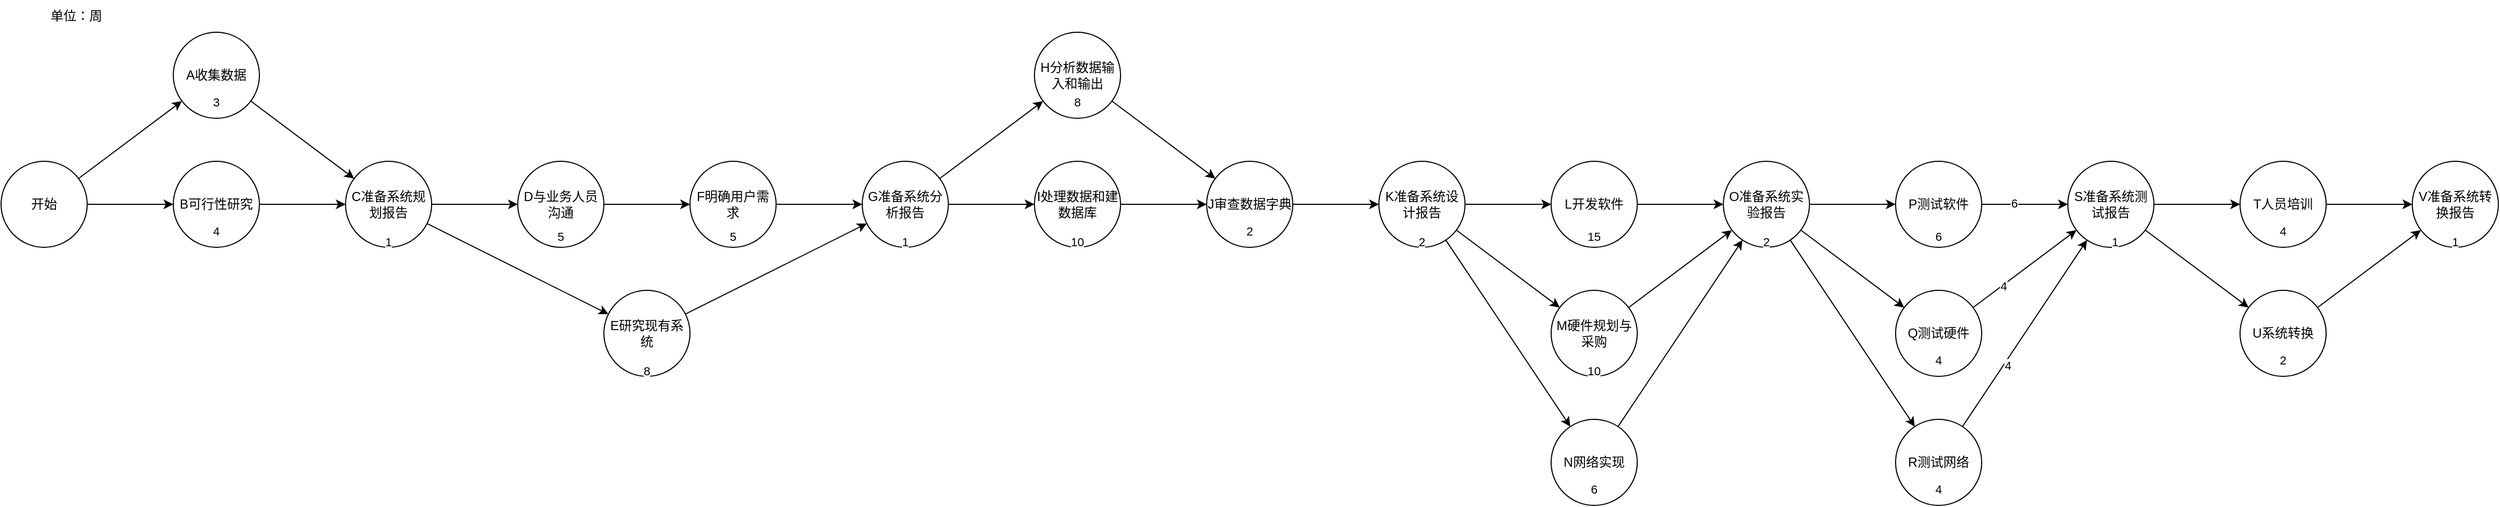 <mxfile>
    <diagram id="JsfcEig1ydpKxeluR70W" name="第 1 页">
        <mxGraphModel dx="492" dy="226" grid="1" gridSize="10" guides="1" tooltips="1" connect="1" arrows="1" fold="1" page="1" pageScale="1" pageWidth="827" pageHeight="1169" math="0" shadow="0">
            <root>
                <mxCell id="0"/>
                <mxCell id="1" parent="0"/>
                <mxCell id="25" style="edgeStyle=none;html=1;" edge="1" parent="1" source="2" target="4">
                    <mxGeometry relative="1" as="geometry"/>
                </mxCell>
                <mxCell id="2" value="A收集数据" style="ellipse;whiteSpace=wrap;html=1;aspect=fixed;" vertex="1" parent="1">
                    <mxGeometry x="160" y="40" width="80" height="80" as="geometry"/>
                </mxCell>
                <mxCell id="26" style="edgeStyle=none;html=1;" edge="1" parent="1" source="3" target="4">
                    <mxGeometry relative="1" as="geometry"/>
                </mxCell>
                <mxCell id="3" value="B可行性研究" style="ellipse;whiteSpace=wrap;html=1;aspect=fixed;" vertex="1" parent="1">
                    <mxGeometry x="160" y="160" width="80" height="80" as="geometry"/>
                </mxCell>
                <mxCell id="27" style="edgeStyle=none;html=1;" edge="1" parent="1" source="4" target="5">
                    <mxGeometry relative="1" as="geometry"/>
                </mxCell>
                <mxCell id="28" style="edgeStyle=none;html=1;" edge="1" parent="1" source="4" target="6">
                    <mxGeometry relative="1" as="geometry"/>
                </mxCell>
                <mxCell id="4" value="C准备系统规划报告" style="ellipse;whiteSpace=wrap;html=1;aspect=fixed;" vertex="1" parent="1">
                    <mxGeometry x="320" y="160" width="80" height="80" as="geometry"/>
                </mxCell>
                <mxCell id="29" style="edgeStyle=none;html=1;" edge="1" parent="1" source="5" target="7">
                    <mxGeometry relative="1" as="geometry"/>
                </mxCell>
                <mxCell id="5" value="D与业务人员沟通" style="ellipse;whiteSpace=wrap;html=1;aspect=fixed;" vertex="1" parent="1">
                    <mxGeometry x="480" y="160" width="80" height="80" as="geometry"/>
                </mxCell>
                <mxCell id="30" style="edgeStyle=none;html=1;" edge="1" parent="1" source="6" target="8">
                    <mxGeometry relative="1" as="geometry"/>
                </mxCell>
                <mxCell id="6" value="E研究现有系统" style="ellipse;whiteSpace=wrap;html=1;aspect=fixed;" vertex="1" parent="1">
                    <mxGeometry x="560" y="280" width="80" height="80" as="geometry"/>
                </mxCell>
                <mxCell id="31" style="edgeStyle=none;html=1;" edge="1" parent="1" source="7" target="8">
                    <mxGeometry relative="1" as="geometry"/>
                </mxCell>
                <mxCell id="7" value="F明确用户需求" style="ellipse;whiteSpace=wrap;html=1;aspect=fixed;" vertex="1" parent="1">
                    <mxGeometry x="640" y="160" width="80" height="80" as="geometry"/>
                </mxCell>
                <mxCell id="32" style="edgeStyle=none;html=1;" edge="1" parent="1" source="8" target="9">
                    <mxGeometry relative="1" as="geometry"/>
                </mxCell>
                <mxCell id="33" value="" style="edgeStyle=none;html=1;" edge="1" parent="1" source="8" target="10">
                    <mxGeometry relative="1" as="geometry"/>
                </mxCell>
                <mxCell id="8" value="G准备系统分析报告" style="ellipse;whiteSpace=wrap;html=1;aspect=fixed;" vertex="1" parent="1">
                    <mxGeometry x="800" y="160" width="80" height="80" as="geometry"/>
                </mxCell>
                <mxCell id="34" style="edgeStyle=none;html=1;" edge="1" parent="1" source="9" target="11">
                    <mxGeometry relative="1" as="geometry"/>
                </mxCell>
                <mxCell id="9" value="H分析数据输入和输出" style="ellipse;whiteSpace=wrap;html=1;aspect=fixed;" vertex="1" parent="1">
                    <mxGeometry x="960" y="40" width="80" height="80" as="geometry"/>
                </mxCell>
                <mxCell id="35" style="edgeStyle=none;html=1;" edge="1" parent="1" source="10" target="11">
                    <mxGeometry relative="1" as="geometry"/>
                </mxCell>
                <mxCell id="10" value="I处理数据和建数据库" style="ellipse;whiteSpace=wrap;html=1;aspect=fixed;" vertex="1" parent="1">
                    <mxGeometry x="960" y="160" width="80" height="80" as="geometry"/>
                </mxCell>
                <mxCell id="36" style="edgeStyle=none;html=1;" edge="1" parent="1" source="11" target="12">
                    <mxGeometry relative="1" as="geometry"/>
                </mxCell>
                <mxCell id="11" value="J审查数据字典" style="ellipse;whiteSpace=wrap;html=1;aspect=fixed;" vertex="1" parent="1">
                    <mxGeometry x="1120" y="160" width="80" height="80" as="geometry"/>
                </mxCell>
                <mxCell id="37" style="edgeStyle=none;html=1;" edge="1" parent="1" source="12" target="13">
                    <mxGeometry relative="1" as="geometry"/>
                </mxCell>
                <mxCell id="38" style="edgeStyle=none;html=1;" edge="1" parent="1" source="12" target="14">
                    <mxGeometry relative="1" as="geometry"/>
                </mxCell>
                <mxCell id="39" style="edgeStyle=none;html=1;" edge="1" parent="1" source="12" target="15">
                    <mxGeometry relative="1" as="geometry"/>
                </mxCell>
                <mxCell id="12" value="K准备系统设计报告" style="ellipse;whiteSpace=wrap;html=1;aspect=fixed;" vertex="1" parent="1">
                    <mxGeometry x="1280" y="160" width="80" height="80" as="geometry"/>
                </mxCell>
                <mxCell id="40" style="edgeStyle=none;html=1;" edge="1" parent="1" source="13" target="16">
                    <mxGeometry relative="1" as="geometry"/>
                </mxCell>
                <mxCell id="13" value="L开发软件" style="ellipse;whiteSpace=wrap;html=1;aspect=fixed;" vertex="1" parent="1">
                    <mxGeometry x="1440" y="160" width="80" height="80" as="geometry"/>
                </mxCell>
                <mxCell id="41" style="edgeStyle=none;html=1;" edge="1" parent="1" source="14" target="16">
                    <mxGeometry relative="1" as="geometry"/>
                </mxCell>
                <mxCell id="14" value="M硬件规划与采购" style="ellipse;whiteSpace=wrap;html=1;aspect=fixed;" vertex="1" parent="1">
                    <mxGeometry x="1440" y="280" width="80" height="80" as="geometry"/>
                </mxCell>
                <mxCell id="42" value="" style="edgeStyle=none;html=1;" edge="1" parent="1" source="15" target="16">
                    <mxGeometry relative="1" as="geometry"/>
                </mxCell>
                <mxCell id="15" value="N网络实现" style="ellipse;whiteSpace=wrap;html=1;aspect=fixed;" vertex="1" parent="1">
                    <mxGeometry x="1440" y="400" width="80" height="80" as="geometry"/>
                </mxCell>
                <mxCell id="43" style="edgeStyle=none;html=1;" edge="1" parent="1" source="16" target="17">
                    <mxGeometry relative="1" as="geometry"/>
                </mxCell>
                <mxCell id="44" style="edgeStyle=none;html=1;" edge="1" parent="1" source="16" target="18">
                    <mxGeometry relative="1" as="geometry"/>
                </mxCell>
                <mxCell id="45" style="edgeStyle=none;html=1;" edge="1" parent="1" source="16" target="19">
                    <mxGeometry relative="1" as="geometry"/>
                </mxCell>
                <mxCell id="16" value="O准备系统实验报告" style="ellipse;whiteSpace=wrap;html=1;aspect=fixed;" vertex="1" parent="1">
                    <mxGeometry x="1600" y="160" width="80" height="80" as="geometry"/>
                </mxCell>
                <mxCell id="46" style="edgeStyle=none;html=1;" edge="1" parent="1" source="17" target="20">
                    <mxGeometry relative="1" as="geometry"/>
                </mxCell>
                <mxCell id="74" value="6" style="edgeLabel;html=1;align=center;verticalAlign=middle;resizable=0;points=[];" vertex="1" connectable="0" parent="46">
                    <mxGeometry x="-0.245" y="1" relative="1" as="geometry">
                        <mxPoint as="offset"/>
                    </mxGeometry>
                </mxCell>
                <mxCell id="17" value="P测试软件" style="ellipse;whiteSpace=wrap;html=1;aspect=fixed;" vertex="1" parent="1">
                    <mxGeometry x="1760" y="160" width="80" height="80" as="geometry"/>
                </mxCell>
                <mxCell id="48" style="edgeStyle=none;html=1;" edge="1" parent="1" source="18" target="20">
                    <mxGeometry relative="1" as="geometry"/>
                </mxCell>
                <mxCell id="75" value="4" style="edgeLabel;html=1;align=center;verticalAlign=middle;resizable=0;points=[];" vertex="1" connectable="0" parent="48">
                    <mxGeometry x="-0.424" y="-1" relative="1" as="geometry">
                        <mxPoint as="offset"/>
                    </mxGeometry>
                </mxCell>
                <mxCell id="18" value="Q测试硬件" style="ellipse;whiteSpace=wrap;html=1;aspect=fixed;" vertex="1" parent="1">
                    <mxGeometry x="1760" y="280" width="80" height="80" as="geometry"/>
                </mxCell>
                <mxCell id="49" style="edgeStyle=none;html=1;" edge="1" parent="1" source="19" target="20">
                    <mxGeometry relative="1" as="geometry"/>
                </mxCell>
                <mxCell id="76" value="4" style="edgeLabel;html=1;align=center;verticalAlign=middle;resizable=0;points=[];" vertex="1" connectable="0" parent="49">
                    <mxGeometry x="-0.322" y="-3" relative="1" as="geometry">
                        <mxPoint as="offset"/>
                    </mxGeometry>
                </mxCell>
                <mxCell id="19" value="R测试网络" style="ellipse;whiteSpace=wrap;html=1;aspect=fixed;" vertex="1" parent="1">
                    <mxGeometry x="1760" y="400" width="80" height="80" as="geometry"/>
                </mxCell>
                <mxCell id="50" style="edgeStyle=none;html=1;" edge="1" parent="1" source="20" target="21">
                    <mxGeometry relative="1" as="geometry"/>
                </mxCell>
                <mxCell id="51" style="edgeStyle=none;html=1;" edge="1" parent="1" source="20" target="22">
                    <mxGeometry relative="1" as="geometry"/>
                </mxCell>
                <mxCell id="20" value="S准备系统测试报告" style="ellipse;whiteSpace=wrap;html=1;aspect=fixed;" vertex="1" parent="1">
                    <mxGeometry x="1920" y="160" width="80" height="80" as="geometry"/>
                </mxCell>
                <mxCell id="52" style="edgeStyle=none;html=1;" edge="1" parent="1" source="21" target="23">
                    <mxGeometry relative="1" as="geometry"/>
                </mxCell>
                <mxCell id="21" value="T人员培训" style="ellipse;whiteSpace=wrap;html=1;aspect=fixed;" vertex="1" parent="1">
                    <mxGeometry x="2080" y="160" width="80" height="80" as="geometry"/>
                </mxCell>
                <mxCell id="53" style="edgeStyle=none;html=1;" edge="1" parent="1" source="22" target="23">
                    <mxGeometry relative="1" as="geometry"/>
                </mxCell>
                <mxCell id="22" value="U系统转换" style="ellipse;whiteSpace=wrap;html=1;aspect=fixed;" vertex="1" parent="1">
                    <mxGeometry x="2080" y="280" width="80" height="80" as="geometry"/>
                </mxCell>
                <mxCell id="23" value="V准备系统转换报告" style="ellipse;whiteSpace=wrap;html=1;aspect=fixed;" vertex="1" parent="1">
                    <mxGeometry x="2240" y="160" width="80" height="80" as="geometry"/>
                </mxCell>
                <mxCell id="55" value="单位：周" style="text;html=1;strokeColor=none;fillColor=none;align=center;verticalAlign=middle;whiteSpace=wrap;rounded=0;" vertex="1" parent="1">
                    <mxGeometry x="40" y="10" width="60" height="30" as="geometry"/>
                </mxCell>
                <mxCell id="87" style="edgeStyle=none;html=1;" edge="1" parent="1" source="86" target="2">
                    <mxGeometry relative="1" as="geometry"/>
                </mxCell>
                <mxCell id="88" style="edgeStyle=none;html=1;" edge="1" parent="1" source="86" target="3">
                    <mxGeometry relative="1" as="geometry"/>
                </mxCell>
                <mxCell id="86" value="开始" style="ellipse;whiteSpace=wrap;html=1;aspect=fixed;" vertex="1" parent="1">
                    <mxGeometry y="160" width="80" height="80" as="geometry"/>
                </mxCell>
                <mxCell id="90" value="3" style="text;html=1;strokeColor=none;fillColor=none;align=center;verticalAlign=middle;whiteSpace=wrap;rounded=0;labelBackgroundColor=default;fontFamily=Helvetica;fontSize=11;fontColor=default;" vertex="1" parent="1">
                    <mxGeometry x="170" y="90" width="60" height="30" as="geometry"/>
                </mxCell>
                <mxCell id="91" value="4" style="text;html=1;strokeColor=none;fillColor=none;align=center;verticalAlign=middle;whiteSpace=wrap;rounded=0;labelBackgroundColor=default;fontFamily=Helvetica;fontSize=11;fontColor=default;" vertex="1" parent="1">
                    <mxGeometry x="170" y="210" width="60" height="30" as="geometry"/>
                </mxCell>
                <mxCell id="92" value="1" style="text;html=1;strokeColor=none;fillColor=none;align=center;verticalAlign=middle;whiteSpace=wrap;rounded=0;labelBackgroundColor=default;fontFamily=Helvetica;fontSize=11;fontColor=default;" vertex="1" parent="1">
                    <mxGeometry x="330" y="220" width="60" height="30" as="geometry"/>
                </mxCell>
                <mxCell id="93" value="5" style="text;html=1;strokeColor=none;fillColor=none;align=center;verticalAlign=middle;whiteSpace=wrap;rounded=0;labelBackgroundColor=default;fontFamily=Helvetica;fontSize=11;fontColor=default;" vertex="1" parent="1">
                    <mxGeometry x="490" y="215" width="60" height="30" as="geometry"/>
                </mxCell>
                <mxCell id="94" value="8" style="text;html=1;strokeColor=none;fillColor=none;align=center;verticalAlign=middle;whiteSpace=wrap;rounded=0;labelBackgroundColor=default;fontFamily=Helvetica;fontSize=11;fontColor=default;" vertex="1" parent="1">
                    <mxGeometry x="570" y="340" width="60" height="30" as="geometry"/>
                </mxCell>
                <mxCell id="95" value="5" style="text;html=1;strokeColor=none;fillColor=none;align=center;verticalAlign=middle;whiteSpace=wrap;rounded=0;labelBackgroundColor=default;fontFamily=Helvetica;fontSize=11;fontColor=default;" vertex="1" parent="1">
                    <mxGeometry x="650" y="215" width="60" height="30" as="geometry"/>
                </mxCell>
                <mxCell id="96" value="1" style="text;html=1;strokeColor=none;fillColor=none;align=center;verticalAlign=middle;whiteSpace=wrap;rounded=0;labelBackgroundColor=default;fontFamily=Helvetica;fontSize=11;fontColor=default;" vertex="1" parent="1">
                    <mxGeometry x="810" y="220" width="60" height="30" as="geometry"/>
                </mxCell>
                <mxCell id="97" value="8" style="text;html=1;strokeColor=none;fillColor=none;align=center;verticalAlign=middle;whiteSpace=wrap;rounded=0;labelBackgroundColor=default;fontFamily=Helvetica;fontSize=11;fontColor=default;" vertex="1" parent="1">
                    <mxGeometry x="970" y="90" width="60" height="30" as="geometry"/>
                </mxCell>
                <mxCell id="98" value="10" style="text;html=1;strokeColor=none;fillColor=none;align=center;verticalAlign=middle;whiteSpace=wrap;rounded=0;labelBackgroundColor=default;fontFamily=Helvetica;fontSize=11;fontColor=default;" vertex="1" parent="1">
                    <mxGeometry x="970" y="220" width="60" height="30" as="geometry"/>
                </mxCell>
                <mxCell id="99" value="2" style="text;html=1;strokeColor=none;fillColor=none;align=center;verticalAlign=middle;whiteSpace=wrap;rounded=0;labelBackgroundColor=default;fontFamily=Helvetica;fontSize=11;fontColor=default;" vertex="1" parent="1">
                    <mxGeometry x="1130" y="210" width="60" height="30" as="geometry"/>
                </mxCell>
                <mxCell id="100" value="2" style="text;html=1;strokeColor=none;fillColor=none;align=center;verticalAlign=middle;whiteSpace=wrap;rounded=0;labelBackgroundColor=default;fontFamily=Helvetica;fontSize=11;fontColor=default;" vertex="1" parent="1">
                    <mxGeometry x="1290" y="220" width="60" height="30" as="geometry"/>
                </mxCell>
                <mxCell id="101" value="15" style="text;html=1;strokeColor=none;fillColor=none;align=center;verticalAlign=middle;whiteSpace=wrap;rounded=0;labelBackgroundColor=default;fontFamily=Helvetica;fontSize=11;fontColor=default;" vertex="1" parent="1">
                    <mxGeometry x="1450" y="215" width="60" height="30" as="geometry"/>
                </mxCell>
                <mxCell id="102" value="10" style="text;html=1;strokeColor=none;fillColor=none;align=center;verticalAlign=middle;whiteSpace=wrap;rounded=0;labelBackgroundColor=default;fontFamily=Helvetica;fontSize=11;fontColor=default;" vertex="1" parent="1">
                    <mxGeometry x="1450" y="340" width="60" height="30" as="geometry"/>
                </mxCell>
                <mxCell id="103" value="6" style="text;html=1;strokeColor=none;fillColor=none;align=center;verticalAlign=middle;whiteSpace=wrap;rounded=0;labelBackgroundColor=default;fontFamily=Helvetica;fontSize=11;fontColor=default;" vertex="1" parent="1">
                    <mxGeometry x="1450" y="450" width="60" height="30" as="geometry"/>
                </mxCell>
                <mxCell id="104" value="2" style="text;html=1;strokeColor=none;fillColor=none;align=center;verticalAlign=middle;whiteSpace=wrap;rounded=0;labelBackgroundColor=default;fontFamily=Helvetica;fontSize=11;fontColor=default;" vertex="1" parent="1">
                    <mxGeometry x="1610" y="220" width="60" height="30" as="geometry"/>
                </mxCell>
                <mxCell id="105" value="6" style="text;html=1;strokeColor=none;fillColor=none;align=center;verticalAlign=middle;whiteSpace=wrap;rounded=0;labelBackgroundColor=default;fontFamily=Helvetica;fontSize=11;fontColor=default;" vertex="1" parent="1">
                    <mxGeometry x="1770" y="215" width="60" height="30" as="geometry"/>
                </mxCell>
                <mxCell id="106" value="4" style="text;html=1;strokeColor=none;fillColor=none;align=center;verticalAlign=middle;whiteSpace=wrap;rounded=0;labelBackgroundColor=default;fontFamily=Helvetica;fontSize=11;fontColor=default;" vertex="1" parent="1">
                    <mxGeometry x="1770" y="330" width="60" height="30" as="geometry"/>
                </mxCell>
                <mxCell id="107" value="4" style="text;html=1;strokeColor=none;fillColor=none;align=center;verticalAlign=middle;whiteSpace=wrap;rounded=0;labelBackgroundColor=default;fontFamily=Helvetica;fontSize=11;fontColor=default;" vertex="1" parent="1">
                    <mxGeometry x="1770" y="450" width="60" height="30" as="geometry"/>
                </mxCell>
                <mxCell id="108" value="1" style="text;html=1;strokeColor=none;fillColor=none;align=center;verticalAlign=middle;whiteSpace=wrap;rounded=0;labelBackgroundColor=default;fontFamily=Helvetica;fontSize=11;fontColor=default;" vertex="1" parent="1">
                    <mxGeometry x="1934" y="220" width="60" height="30" as="geometry"/>
                </mxCell>
                <mxCell id="109" value="4" style="text;html=1;strokeColor=none;fillColor=none;align=center;verticalAlign=middle;whiteSpace=wrap;rounded=0;labelBackgroundColor=default;fontFamily=Helvetica;fontSize=11;fontColor=default;" vertex="1" parent="1">
                    <mxGeometry x="2090" y="210" width="60" height="30" as="geometry"/>
                </mxCell>
                <mxCell id="110" value="2" style="text;html=1;strokeColor=none;fillColor=none;align=center;verticalAlign=middle;whiteSpace=wrap;rounded=0;labelBackgroundColor=default;fontFamily=Helvetica;fontSize=11;fontColor=default;" vertex="1" parent="1">
                    <mxGeometry x="2090" y="330" width="60" height="30" as="geometry"/>
                </mxCell>
                <mxCell id="111" value="1" style="text;html=1;strokeColor=none;fillColor=none;align=center;verticalAlign=middle;whiteSpace=wrap;rounded=0;labelBackgroundColor=default;fontFamily=Helvetica;fontSize=11;fontColor=default;" vertex="1" parent="1">
                    <mxGeometry x="2250" y="220" width="60" height="30" as="geometry"/>
                </mxCell>
            </root>
        </mxGraphModel>
    </diagram>
</mxfile>